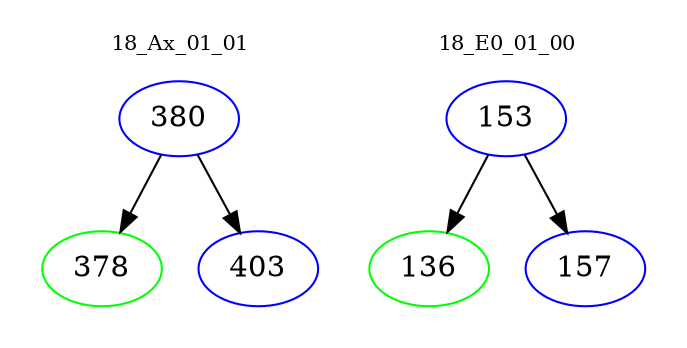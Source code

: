 digraph{
subgraph cluster_0 {
color = white
label = "18_Ax_01_01";
fontsize=10;
T0_380 [label="380", color="blue"]
T0_380 -> T0_378 [color="black"]
T0_378 [label="378", color="green"]
T0_380 -> T0_403 [color="black"]
T0_403 [label="403", color="blue"]
}
subgraph cluster_1 {
color = white
label = "18_E0_01_00";
fontsize=10;
T1_153 [label="153", color="blue"]
T1_153 -> T1_136 [color="black"]
T1_136 [label="136", color="green"]
T1_153 -> T1_157 [color="black"]
T1_157 [label="157", color="blue"]
}
}
